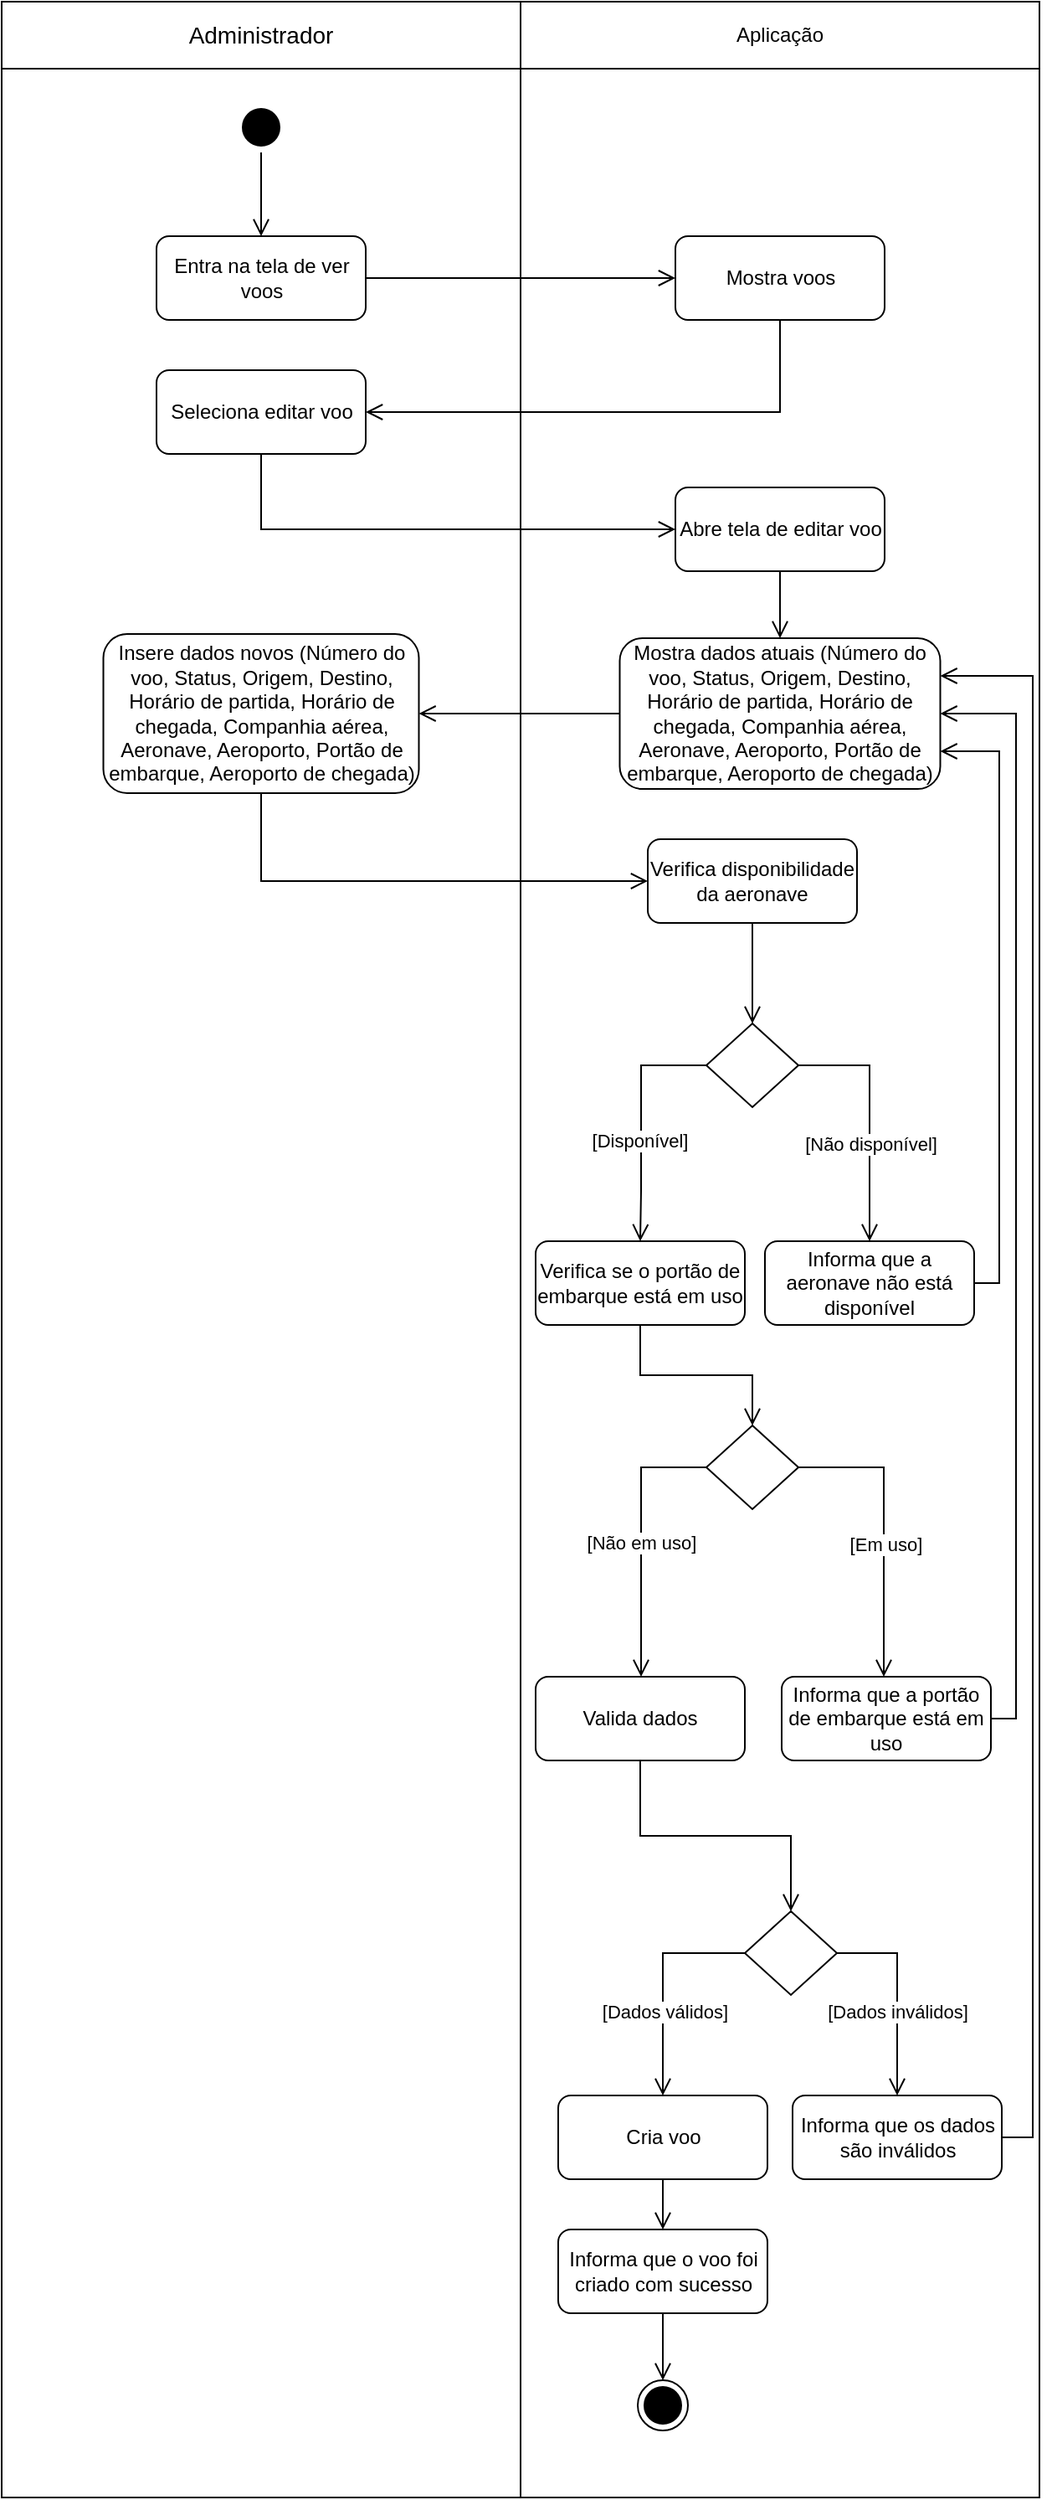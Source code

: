 <mxfile>
    <diagram name="Página-1" id="f7-zcyWFl8f7tQIr4r0p">
        <mxGraphModel dx="1254" dy="1011" grid="1" gridSize="10" guides="1" tooltips="1" connect="1" arrows="1" fold="1" page="1" pageScale="1" pageWidth="827" pageHeight="1169" math="0" shadow="0">
            <root>
                <mxCell id="0"/>
                <mxCell id="1" parent="0"/>
                <mxCell id="42" value="" style="rounded=0;whiteSpace=wrap;html=1;" vertex="1" parent="1">
                    <mxGeometry x="104" y="250" width="310" height="1450" as="geometry"/>
                </mxCell>
                <mxCell id="43" value="" style="rounded=0;whiteSpace=wrap;html=1;" vertex="1" parent="1">
                    <mxGeometry x="414" y="250" width="310" height="1450" as="geometry"/>
                </mxCell>
                <mxCell id="44" value="&lt;font style=&quot;font-size: 14px;&quot;&gt;Administrador&lt;/font&gt;" style="rounded=0;whiteSpace=wrap;html=1;" vertex="1" parent="1">
                    <mxGeometry x="104" y="210" width="310" height="40" as="geometry"/>
                </mxCell>
                <mxCell id="45" value="Aplicação" style="rounded=0;whiteSpace=wrap;html=1;" vertex="1" parent="1">
                    <mxGeometry x="414" y="210" width="310" height="40" as="geometry"/>
                </mxCell>
                <mxCell id="46" value="" style="ellipse;html=1;shape=startState;fillColor=#000000;strokeColor=#000000;" vertex="1" parent="1">
                    <mxGeometry x="244" y="270" width="30" height="30" as="geometry"/>
                </mxCell>
                <mxCell id="47" value="" style="edgeStyle=orthogonalEdgeStyle;html=1;verticalAlign=bottom;endArrow=open;endSize=8;strokeColor=#000000;rounded=0;entryX=0.5;entryY=0;entryDx=0;entryDy=0;" edge="1" parent="1" source="46" target="48">
                    <mxGeometry relative="1" as="geometry">
                        <mxPoint x="275" y="360" as="targetPoint"/>
                    </mxGeometry>
                </mxCell>
                <mxCell id="48" value="Entra na tela de ver voos" style="rounded=1;whiteSpace=wrap;html=1;" vertex="1" parent="1">
                    <mxGeometry x="196.5" y="350" width="125" height="50" as="geometry"/>
                </mxCell>
                <mxCell id="49" value="Mostra dados atuais&amp;nbsp;(Número do voo, Status, Origem, Destino, Horário de partida, Horário de chegada, Companhia aérea, Aeronave, Aeroporto, Portão de embarque, Aeroporto de chegada)" style="rounded=1;whiteSpace=wrap;html=1;" vertex="1" parent="1">
                    <mxGeometry x="473.25" y="590" width="191.5" height="90" as="geometry"/>
                </mxCell>
                <mxCell id="50" value="Insere dados novos (Número do voo, Status, Origem, Destino, Horário de partida, Horário de chegada, Companhia aérea, Aeronave, Aeroporto, Portão de embarque, Aeroporto de chegada)" style="rounded=1;whiteSpace=wrap;html=1;" vertex="1" parent="1">
                    <mxGeometry x="164.75" y="587.5" width="188.5" height="95" as="geometry"/>
                </mxCell>
                <mxCell id="51" value="" style="edgeStyle=orthogonalEdgeStyle;html=1;verticalAlign=bottom;endArrow=open;endSize=8;strokeColor=#000000;rounded=0;entryX=1;entryY=0.5;entryDx=0;entryDy=0;exitX=0;exitY=0.5;exitDx=0;exitDy=0;" edge="1" parent="1" source="49" target="50">
                    <mxGeometry relative="1" as="geometry">
                        <mxPoint x="605" y="450" as="targetPoint"/>
                        <mxPoint x="500" y="450" as="sourcePoint"/>
                    </mxGeometry>
                </mxCell>
                <mxCell id="52" value="Valida dados" style="rounded=1;whiteSpace=wrap;html=1;" vertex="1" parent="1">
                    <mxGeometry x="423" y="1210" width="125" height="50" as="geometry"/>
                </mxCell>
                <mxCell id="53" value="" style="rhombus;whiteSpace=wrap;html=1;" vertex="1" parent="1">
                    <mxGeometry x="548" y="1350" width="55" height="50" as="geometry"/>
                </mxCell>
                <mxCell id="54" value="" style="edgeStyle=orthogonalEdgeStyle;html=1;verticalAlign=bottom;endArrow=open;endSize=8;strokeColor=#000000;rounded=0;entryX=0.5;entryY=0;entryDx=0;entryDy=0;exitX=0.5;exitY=1;exitDx=0;exitDy=0;" edge="1" parent="1" source="52" target="53">
                    <mxGeometry relative="1" as="geometry">
                        <mxPoint x="608" y="629" as="targetPoint"/>
                        <mxPoint x="440" y="584" as="sourcePoint"/>
                    </mxGeometry>
                </mxCell>
                <mxCell id="55" value="Informa que os dados são inválidos" style="rounded=1;whiteSpace=wrap;html=1;" vertex="1" parent="1">
                    <mxGeometry x="576.5" y="1460" width="125" height="50" as="geometry"/>
                </mxCell>
                <mxCell id="56" value="" style="edgeStyle=orthogonalEdgeStyle;html=1;verticalAlign=bottom;endArrow=open;endSize=8;strokeColor=#000000;rounded=0;entryX=0.5;entryY=0;entryDx=0;entryDy=0;exitX=1;exitY=0.5;exitDx=0;exitDy=0;" edge="1" parent="1" source="53" target="55">
                    <mxGeometry relative="1" as="geometry">
                        <mxPoint x="643" y="595" as="targetPoint"/>
                        <mxPoint x="643" y="570" as="sourcePoint"/>
                    </mxGeometry>
                </mxCell>
                <mxCell id="57" value="[Dados inválidos]" style="edgeLabel;html=1;align=center;verticalAlign=middle;resizable=0;points=[];" vertex="1" connectable="0" parent="56">
                    <mxGeometry x="-0.227" relative="1" as="geometry">
                        <mxPoint y="24" as="offset"/>
                    </mxGeometry>
                </mxCell>
                <mxCell id="58" value="" style="edgeStyle=orthogonalEdgeStyle;html=1;verticalAlign=bottom;endArrow=open;endSize=8;strokeColor=#000000;rounded=0;exitX=1;exitY=0.5;exitDx=0;exitDy=0;entryX=1;entryY=0.25;entryDx=0;entryDy=0;" edge="1" parent="1" source="55" target="49">
                    <mxGeometry relative="1" as="geometry">
                        <mxPoint x="811" y="630" as="targetPoint"/>
                        <mxPoint x="500" y="585" as="sourcePoint"/>
                        <Array as="points">
                            <mxPoint x="720" y="1485"/>
                            <mxPoint x="720" y="613"/>
                        </Array>
                    </mxGeometry>
                </mxCell>
                <mxCell id="59" value="Cria voo" style="rounded=1;whiteSpace=wrap;html=1;" vertex="1" parent="1">
                    <mxGeometry x="436.5" y="1460" width="125" height="50" as="geometry"/>
                </mxCell>
                <mxCell id="60" value="&lt;div&gt;Informa que o voo foi criado com sucesso&lt;br&gt;&lt;/div&gt;" style="rounded=1;whiteSpace=wrap;html=1;" vertex="1" parent="1">
                    <mxGeometry x="436.5" y="1540" width="125" height="50" as="geometry"/>
                </mxCell>
                <mxCell id="61" value="" style="edgeStyle=orthogonalEdgeStyle;html=1;verticalAlign=bottom;endArrow=open;endSize=8;strokeColor=#000000;rounded=0;entryX=0.5;entryY=0;entryDx=0;entryDy=0;exitX=0;exitY=0.5;exitDx=0;exitDy=0;" edge="1" parent="1" source="53" target="59">
                    <mxGeometry relative="1" as="geometry">
                        <mxPoint x="642" y="595" as="targetPoint"/>
                        <mxPoint x="642" y="570" as="sourcePoint"/>
                    </mxGeometry>
                </mxCell>
                <mxCell id="62" value="[Dados válidos]" style="edgeLabel;html=1;align=center;verticalAlign=middle;resizable=0;points=[];" vertex="1" connectable="0" parent="61">
                    <mxGeometry x="-0.349" y="-2" relative="1" as="geometry">
                        <mxPoint x="-5" y="37" as="offset"/>
                    </mxGeometry>
                </mxCell>
                <mxCell id="63" value="" style="edgeStyle=orthogonalEdgeStyle;html=1;verticalAlign=bottom;endArrow=open;endSize=8;strokeColor=#000000;rounded=0;entryX=0.5;entryY=0;entryDx=0;entryDy=0;exitX=0.5;exitY=1;exitDx=0;exitDy=0;" edge="1" parent="1" source="59" target="60">
                    <mxGeometry relative="1" as="geometry">
                        <mxPoint x="565" y="620" as="targetPoint"/>
                        <mxPoint x="615" y="620" as="sourcePoint"/>
                    </mxGeometry>
                </mxCell>
                <mxCell id="64" value="" style="ellipse;html=1;shape=endState;fillColor=#000000;strokeColor=#000000;" vertex="1" parent="1">
                    <mxGeometry x="484" y="1630" width="30" height="30" as="geometry"/>
                </mxCell>
                <mxCell id="65" value="Mostra voos" style="rounded=1;whiteSpace=wrap;html=1;" vertex="1" parent="1">
                    <mxGeometry x="506.5" y="350" width="125" height="50" as="geometry"/>
                </mxCell>
                <mxCell id="66" value="" style="edgeStyle=orthogonalEdgeStyle;html=1;verticalAlign=bottom;endArrow=open;endSize=8;strokeColor=#000000;rounded=0;entryX=0;entryY=0.5;entryDx=0;entryDy=0;exitX=1;exitY=0.5;exitDx=0;exitDy=0;" edge="1" parent="1" source="48" target="65">
                    <mxGeometry relative="1" as="geometry">
                        <mxPoint x="332" y="475" as="targetPoint"/>
                        <mxPoint x="580" y="475" as="sourcePoint"/>
                    </mxGeometry>
                </mxCell>
                <mxCell id="67" value="Seleciona editar voo" style="rounded=1;whiteSpace=wrap;html=1;" vertex="1" parent="1">
                    <mxGeometry x="196.5" y="430" width="125" height="50" as="geometry"/>
                </mxCell>
                <mxCell id="68" value="" style="edgeStyle=orthogonalEdgeStyle;html=1;verticalAlign=bottom;endArrow=open;endSize=8;strokeColor=#000000;rounded=0;entryX=1;entryY=0.5;entryDx=0;entryDy=0;exitX=0.5;exitY=1;exitDx=0;exitDy=0;" edge="1" parent="1" source="65" target="67">
                    <mxGeometry relative="1" as="geometry">
                        <mxPoint x="517" y="385" as="targetPoint"/>
                        <mxPoint x="332" y="385" as="sourcePoint"/>
                    </mxGeometry>
                </mxCell>
                <mxCell id="69" value="" style="edgeStyle=orthogonalEdgeStyle;html=1;verticalAlign=bottom;endArrow=open;endSize=8;strokeColor=#000000;rounded=0;exitX=0.5;exitY=1;exitDx=0;exitDy=0;entryX=0;entryY=0.5;entryDx=0;entryDy=0;" edge="1" parent="1" source="67" target="70">
                    <mxGeometry relative="1" as="geometry">
                        <mxPoint x="517" y="385" as="targetPoint"/>
                        <mxPoint x="332" y="385" as="sourcePoint"/>
                    </mxGeometry>
                </mxCell>
                <mxCell id="70" value="Abre tela de editar voo" style="rounded=1;whiteSpace=wrap;html=1;" vertex="1" parent="1">
                    <mxGeometry x="506.5" y="500" width="125" height="50" as="geometry"/>
                </mxCell>
                <mxCell id="71" value="" style="edgeStyle=orthogonalEdgeStyle;html=1;verticalAlign=bottom;endArrow=open;endSize=8;strokeColor=#000000;rounded=0;exitX=0.5;exitY=1;exitDx=0;exitDy=0;entryX=0.5;entryY=0;entryDx=0;entryDy=0;" edge="1" parent="1" source="70" target="49">
                    <mxGeometry relative="1" as="geometry">
                        <mxPoint x="569" y="590" as="targetPoint"/>
                        <mxPoint x="517" y="625" as="sourcePoint"/>
                    </mxGeometry>
                </mxCell>
                <mxCell id="72" value="" style="edgeStyle=orthogonalEdgeStyle;html=1;verticalAlign=bottom;endArrow=open;endSize=8;strokeColor=#000000;rounded=0;entryX=0.5;entryY=0;entryDx=0;entryDy=0;exitX=0.5;exitY=1;exitDx=0;exitDy=0;" edge="1" parent="1" source="60" target="64">
                    <mxGeometry relative="1" as="geometry">
                        <mxPoint x="492.26" y="1120" as="targetPoint"/>
                        <mxPoint x="492.26" y="1060" as="sourcePoint"/>
                    </mxGeometry>
                </mxCell>
                <mxCell id="73" value="" style="rhombus;whiteSpace=wrap;html=1;" vertex="1" parent="1">
                    <mxGeometry x="525" y="820" width="55" height="50" as="geometry"/>
                </mxCell>
                <mxCell id="74" value="" style="edgeStyle=orthogonalEdgeStyle;html=1;verticalAlign=bottom;endArrow=open;endSize=8;strokeColor=#000000;rounded=0;entryX=0.5;entryY=0;entryDx=0;entryDy=0;exitX=1;exitY=0.5;exitDx=0;exitDy=0;" edge="1" parent="1" source="73" target="83">
                    <mxGeometry relative="1" as="geometry">
                        <mxPoint x="645.5" y="950" as="targetPoint"/>
                        <mxPoint x="649.5" y="60" as="sourcePoint"/>
                    </mxGeometry>
                </mxCell>
                <mxCell id="75" value="[Não disponível]" style="edgeLabel;html=1;align=center;verticalAlign=middle;resizable=0;points=[];" vertex="1" connectable="0" parent="74">
                    <mxGeometry x="-0.227" relative="1" as="geometry">
                        <mxPoint y="32" as="offset"/>
                    </mxGeometry>
                </mxCell>
                <mxCell id="76" value="" style="edgeStyle=orthogonalEdgeStyle;html=1;verticalAlign=bottom;endArrow=open;endSize=8;strokeColor=#000000;rounded=0;entryX=0.5;entryY=0;entryDx=0;entryDy=0;exitX=0;exitY=0.5;exitDx=0;exitDy=0;" edge="1" parent="1" source="73" target="81">
                    <mxGeometry relative="1" as="geometry">
                        <mxPoint x="505.5" y="950" as="targetPoint"/>
                        <mxPoint x="648.5" y="60" as="sourcePoint"/>
                        <Array as="points">
                            <mxPoint x="486" y="845"/>
                            <mxPoint x="486" y="920"/>
                            <mxPoint x="485" y="920"/>
                        </Array>
                    </mxGeometry>
                </mxCell>
                <mxCell id="77" value="[Disponível]" style="edgeLabel;html=1;align=center;verticalAlign=middle;resizable=0;points=[];" vertex="1" connectable="0" parent="76">
                    <mxGeometry x="-0.349" y="-2" relative="1" as="geometry">
                        <mxPoint x="1" y="37" as="offset"/>
                    </mxGeometry>
                </mxCell>
                <mxCell id="78" value="Verifica disponibilidade da aeronave" style="rounded=1;whiteSpace=wrap;html=1;" vertex="1" parent="1">
                    <mxGeometry x="490" y="710" width="125" height="50" as="geometry"/>
                </mxCell>
                <mxCell id="79" value="" style="edgeStyle=orthogonalEdgeStyle;html=1;verticalAlign=bottom;endArrow=open;endSize=8;strokeColor=#000000;rounded=0;entryX=0;entryY=0.5;entryDx=0;entryDy=0;exitX=0.5;exitY=1;exitDx=0;exitDy=0;" edge="1" parent="1" source="50" target="78">
                    <mxGeometry relative="1" as="geometry">
                        <mxPoint x="363.25" y="645" as="targetPoint"/>
                        <mxPoint x="483.25" y="645" as="sourcePoint"/>
                    </mxGeometry>
                </mxCell>
                <mxCell id="80" value="" style="edgeStyle=orthogonalEdgeStyle;html=1;verticalAlign=bottom;endArrow=open;endSize=8;strokeColor=#000000;rounded=0;entryX=0.5;entryY=0;entryDx=0;entryDy=0;exitX=0.5;exitY=1;exitDx=0;exitDy=0;" edge="1" parent="1" source="78" target="73">
                    <mxGeometry relative="1" as="geometry">
                        <mxPoint x="363.25" y="645" as="targetPoint"/>
                        <mxPoint x="483.25" y="645" as="sourcePoint"/>
                    </mxGeometry>
                </mxCell>
                <mxCell id="81" value="Verifica se o portão de embarque está em uso" style="rounded=1;whiteSpace=wrap;html=1;" vertex="1" parent="1">
                    <mxGeometry x="423" y="950" width="125" height="50" as="geometry"/>
                </mxCell>
                <mxCell id="82" value="" style="rhombus;whiteSpace=wrap;html=1;" vertex="1" parent="1">
                    <mxGeometry x="525" y="1060" width="55" height="50" as="geometry"/>
                </mxCell>
                <mxCell id="83" value="Informa que a aeronave não está disponível" style="rounded=1;whiteSpace=wrap;html=1;" vertex="1" parent="1">
                    <mxGeometry x="560" y="950" width="125" height="50" as="geometry"/>
                </mxCell>
                <mxCell id="84" value="" style="edgeStyle=orthogonalEdgeStyle;html=1;verticalAlign=bottom;endArrow=open;endSize=8;strokeColor=#000000;rounded=0;exitX=1;exitY=0.5;exitDx=0;exitDy=0;entryX=1;entryY=0.75;entryDx=0;entryDy=0;" edge="1" parent="1" source="83" target="49">
                    <mxGeometry relative="1" as="geometry">
                        <mxPoint x="674.75" y="645" as="targetPoint"/>
                        <mxPoint x="711.5" y="1495" as="sourcePoint"/>
                        <Array as="points">
                            <mxPoint x="700" y="975"/>
                            <mxPoint x="700" y="657"/>
                        </Array>
                    </mxGeometry>
                </mxCell>
                <mxCell id="85" value="" style="edgeStyle=orthogonalEdgeStyle;html=1;verticalAlign=bottom;endArrow=open;endSize=8;strokeColor=#000000;rounded=0;entryX=0.5;entryY=0;entryDx=0;entryDy=0;exitX=0.5;exitY=1;exitDx=0;exitDy=0;" edge="1" parent="1" source="81" target="82">
                    <mxGeometry relative="1" as="geometry">
                        <mxPoint x="552.5" y="1030" as="targetPoint"/>
                        <mxPoint x="562.5" y="770" as="sourcePoint"/>
                    </mxGeometry>
                </mxCell>
                <mxCell id="86" value="" style="edgeStyle=orthogonalEdgeStyle;html=1;verticalAlign=bottom;endArrow=open;endSize=8;strokeColor=#000000;rounded=0;entryX=0.5;entryY=0;entryDx=0;entryDy=0;exitX=0;exitY=0.5;exitDx=0;exitDy=0;" edge="1" parent="1" source="82" target="52">
                    <mxGeometry relative="1" as="geometry">
                        <mxPoint x="495.5" y="960" as="targetPoint"/>
                        <mxPoint x="535" y="855" as="sourcePoint"/>
                        <Array as="points">
                            <mxPoint x="486" y="1085"/>
                            <mxPoint x="486" y="1210"/>
                        </Array>
                    </mxGeometry>
                </mxCell>
                <mxCell id="87" value="[Não em uso]" style="edgeLabel;html=1;align=center;verticalAlign=middle;resizable=0;points=[];" vertex="1" connectable="0" parent="86">
                    <mxGeometry x="-0.349" y="-2" relative="1" as="geometry">
                        <mxPoint x="2" y="30" as="offset"/>
                    </mxGeometry>
                </mxCell>
                <mxCell id="88" value="Informa que a portão de embarque está em uso" style="rounded=1;whiteSpace=wrap;html=1;" vertex="1" parent="1">
                    <mxGeometry x="570" y="1210" width="125" height="50" as="geometry"/>
                </mxCell>
                <mxCell id="89" value="" style="edgeStyle=orthogonalEdgeStyle;html=1;verticalAlign=bottom;endArrow=open;endSize=8;strokeColor=#000000;rounded=0;entryX=0.5;entryY=0;entryDx=0;entryDy=0;exitX=1;exitY=0.5;exitDx=0;exitDy=0;" edge="1" parent="1" source="82">
                    <mxGeometry relative="1" as="geometry">
                        <mxPoint x="631" y="1210" as="targetPoint"/>
                        <mxPoint x="578.5" y="1085" as="sourcePoint"/>
                        <Array as="points">
                            <mxPoint x="631" y="1085"/>
                        </Array>
                    </mxGeometry>
                </mxCell>
                <mxCell id="90" value="[Em uso]" style="edgeLabel;html=1;align=center;verticalAlign=middle;resizable=0;points=[];" vertex="1" connectable="0" parent="89">
                    <mxGeometry x="-0.349" y="-2" relative="1" as="geometry">
                        <mxPoint x="3" y="39" as="offset"/>
                    </mxGeometry>
                </mxCell>
                <mxCell id="91" value="" style="edgeStyle=orthogonalEdgeStyle;html=1;verticalAlign=bottom;endArrow=open;endSize=8;strokeColor=#000000;rounded=0;exitX=1;exitY=0.5;exitDx=0;exitDy=0;entryX=1;entryY=0.5;entryDx=0;entryDy=0;" edge="1" parent="1" source="88" target="49">
                    <mxGeometry relative="1" as="geometry">
                        <mxPoint x="674.75" y="667.5" as="targetPoint"/>
                        <mxPoint x="695" y="985" as="sourcePoint"/>
                        <Array as="points">
                            <mxPoint x="710" y="1235"/>
                            <mxPoint x="710" y="635"/>
                        </Array>
                    </mxGeometry>
                </mxCell>
            </root>
        </mxGraphModel>
    </diagram>
</mxfile>
